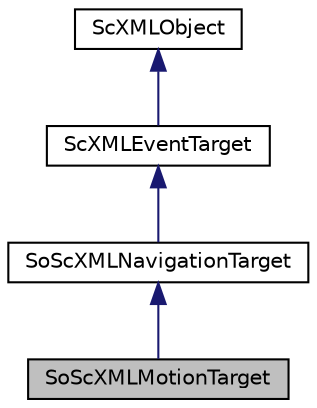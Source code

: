 digraph "SoScXMLMotionTarget"
{
 // LATEX_PDF_SIZE
  edge [fontname="Helvetica",fontsize="10",labelfontname="Helvetica",labelfontsize="10"];
  node [fontname="Helvetica",fontsize="10",shape=record];
  Node1 [label="SoScXMLMotionTarget",height=0.2,width=0.4,color="black", fillcolor="grey75", style="filled", fontcolor="black",tooltip="to be used in parallel with other non-moving targets when parallel states are implemented."];
  Node2 -> Node1 [dir="back",color="midnightblue",fontsize="10",style="solid",fontname="Helvetica"];
  Node2 [label="SoScXMLNavigationTarget",height=0.2,width=0.4,color="black", fillcolor="white", style="filled",URL="$classSoScXMLNavigationTarget.html",tooltip="base class for navigation system SCXML event target services"];
  Node3 -> Node2 [dir="back",color="midnightblue",fontsize="10",style="solid",fontname="Helvetica"];
  Node3 [label="ScXMLEventTarget",height=0.2,width=0.4,color="black", fillcolor="white", style="filled",URL="$classScXMLEventTarget.html",tooltip="base class for event targets for inter-system event communication"];
  Node4 -> Node3 [dir="back",color="midnightblue",fontsize="10",style="solid",fontname="Helvetica"];
  Node4 [label="ScXMLObject",height=0.2,width=0.4,color="black", fillcolor="white", style="filled",URL="$classScXMLObject.html",tooltip="Base class for all SCXML objects."];
}
